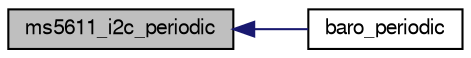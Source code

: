 digraph "ms5611_i2c_periodic"
{
  edge [fontname="FreeSans",fontsize="10",labelfontname="FreeSans",labelfontsize="10"];
  node [fontname="FreeSans",fontsize="10",shape=record];
  rankdir="LR";
  Node1 [label="ms5611_i2c_periodic",height=0.2,width=0.4,color="black", fillcolor="grey75", style="filled", fontcolor="black"];
  Node1 -> Node2 [dir="back",color="midnightblue",fontsize="10",style="solid",fontname="FreeSans"];
  Node2 [label="baro_periodic",height=0.2,width=0.4,color="black", fillcolor="white", style="filled",URL="$baro__board__ms5611__i2c_8c.html#a23ed77c56ba44b3ed3cc3b8e378bdb00"];
}
